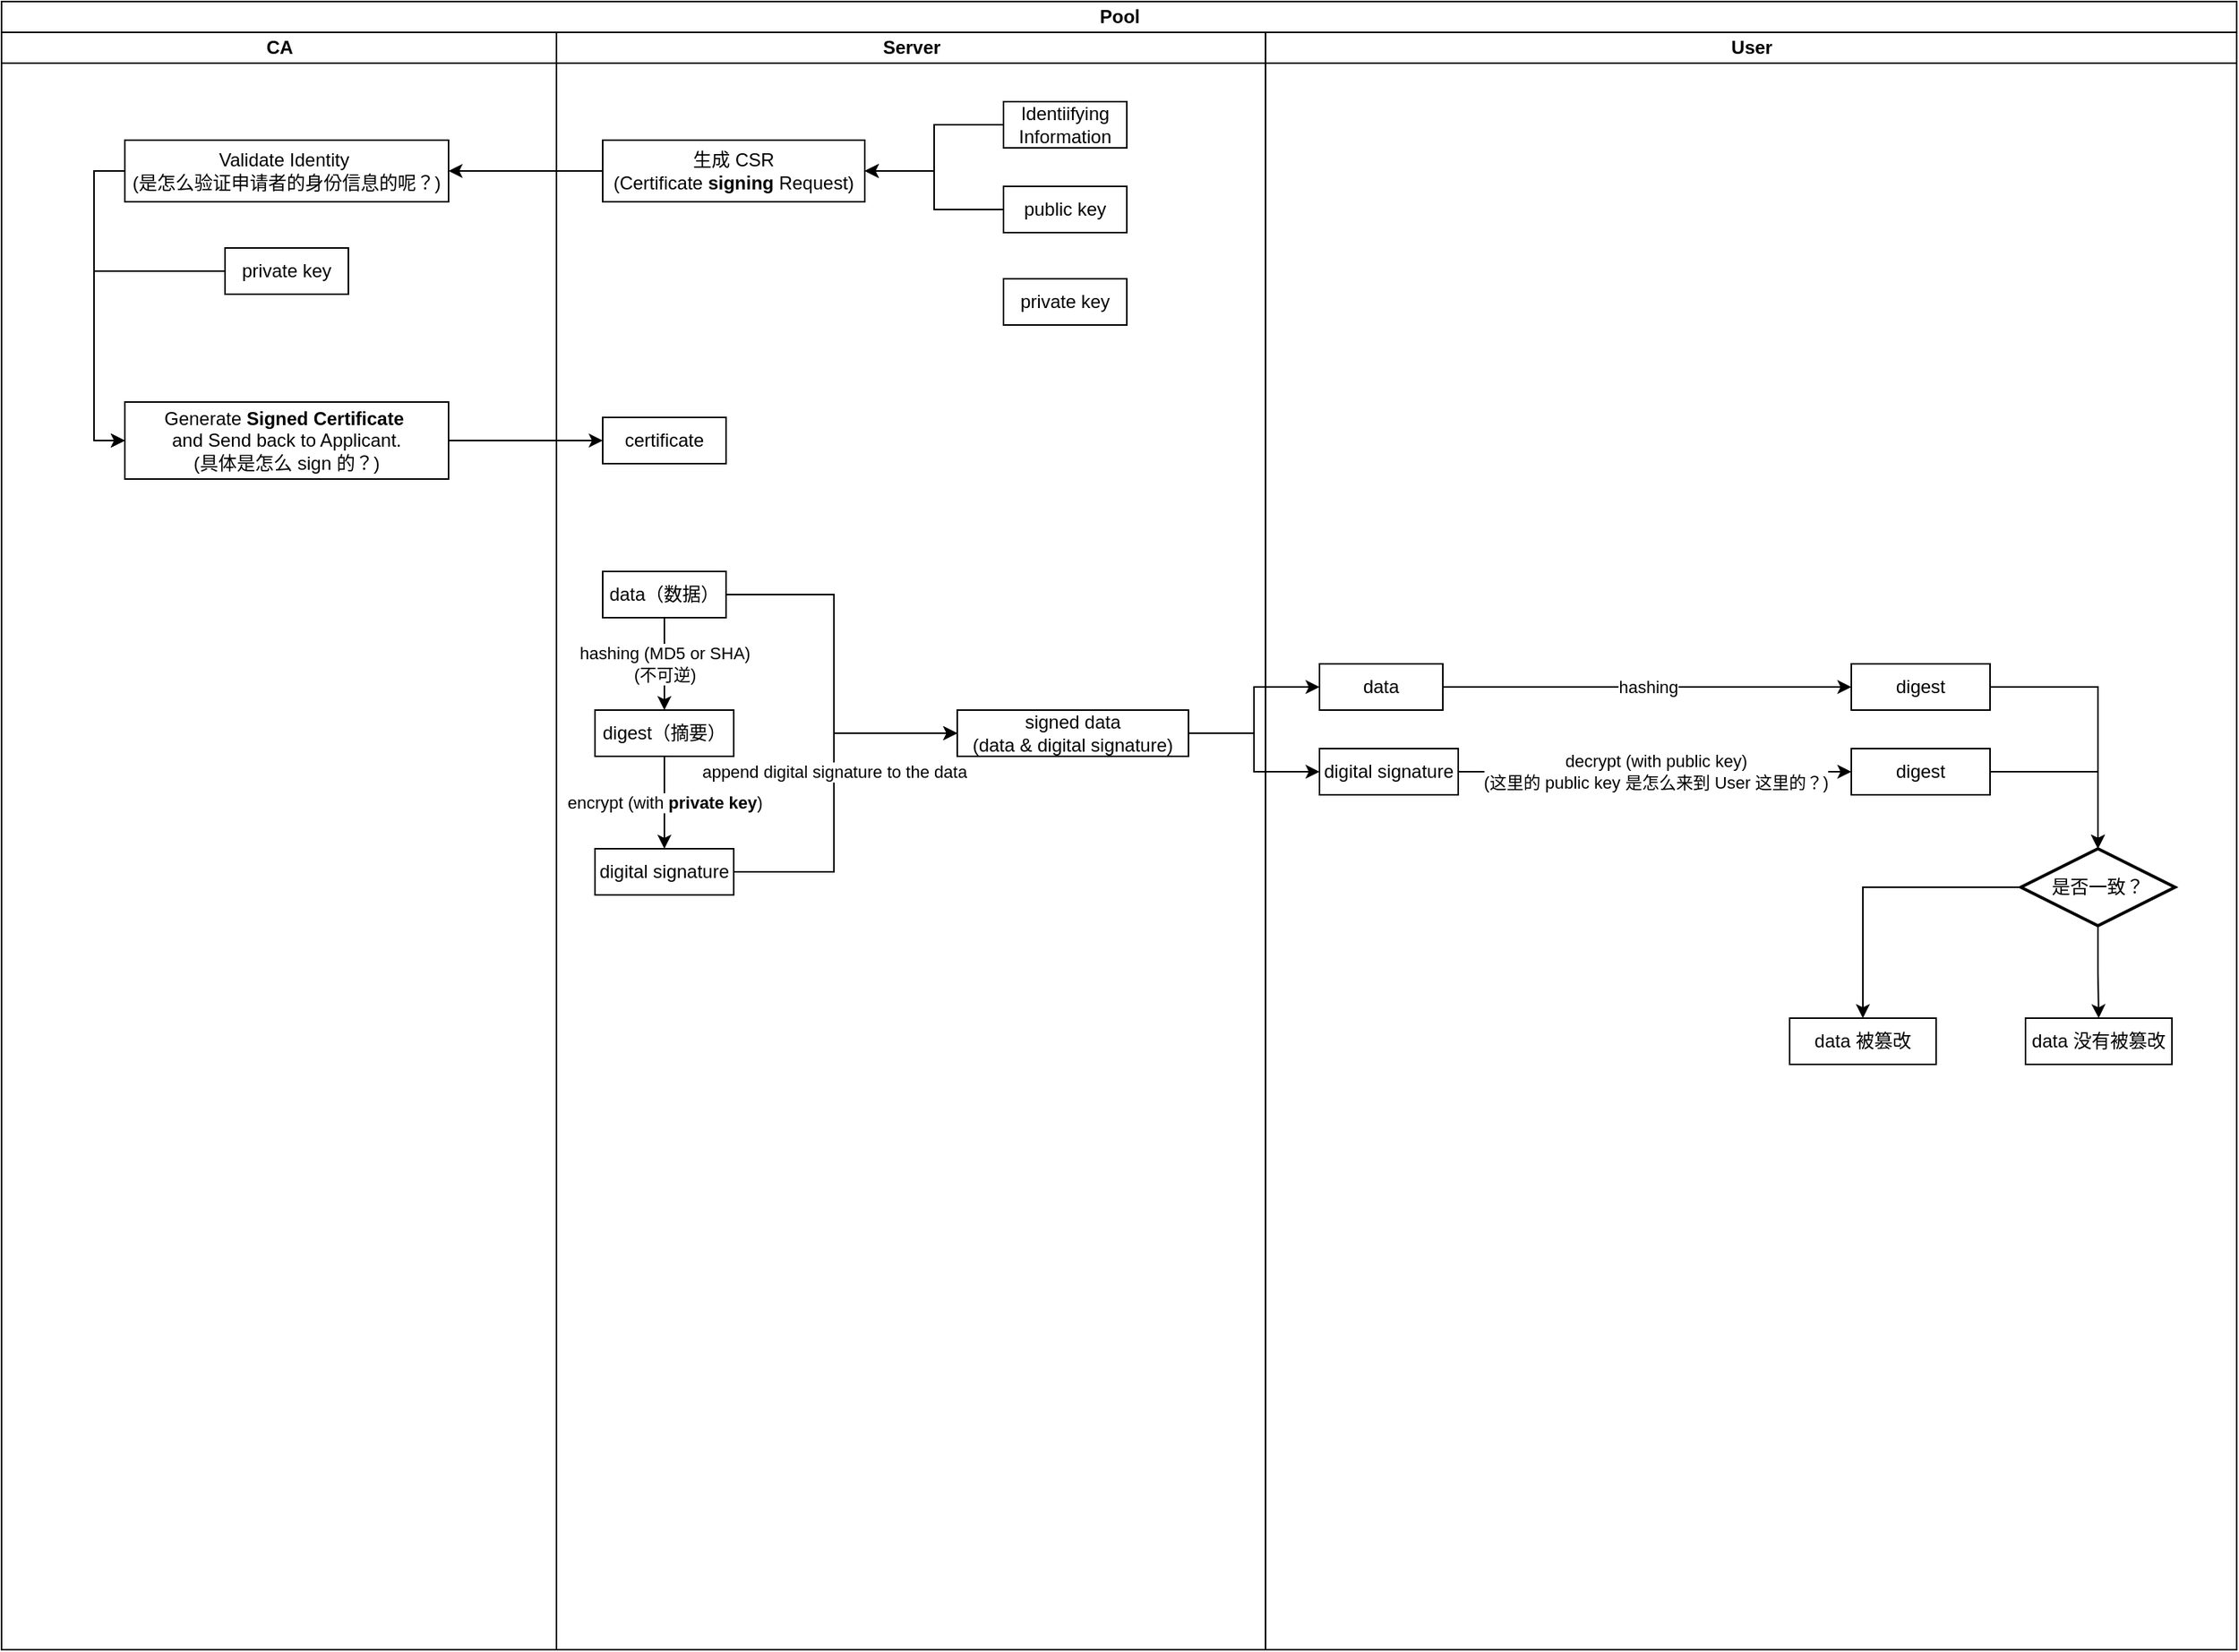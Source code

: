 <mxfile version="14.4.9" type="github"><diagram id="kgpKYQtTHZ0yAKxKKP6v" name="Page-1"><mxGraphModel dx="1422" dy="785" grid="1" gridSize="10" guides="1" tooltips="1" connect="1" arrows="1" fold="1" page="1" pageScale="1" pageWidth="850" pageHeight="1100" math="0" shadow="0"><root><mxCell id="0"/><mxCell id="1" parent="0"/><mxCell id="6Au5uzRVC5VlOYL2ylWA-2" value="Pool" style="swimlane;html=1;childLayout=stackLayout;resizeParent=1;resizeParentMax=0;startSize=20;" vertex="1" parent="1"><mxGeometry x="40" y="40" width="1450" height="1070" as="geometry"><mxRectangle x="40" y="40" width="60" height="20" as="alternateBounds"/></mxGeometry></mxCell><mxCell id="6Au5uzRVC5VlOYL2ylWA-3" value="CA" style="swimlane;html=1;startSize=20;" vertex="1" parent="6Au5uzRVC5VlOYL2ylWA-2"><mxGeometry y="20" width="360" height="1050" as="geometry"><mxRectangle y="20" width="30" height="720" as="alternateBounds"/></mxGeometry></mxCell><mxCell id="6Au5uzRVC5VlOYL2ylWA-20" style="edgeStyle=orthogonalEdgeStyle;rounded=0;orthogonalLoop=1;jettySize=auto;html=1;exitX=0;exitY=0.5;exitDx=0;exitDy=0;entryX=0;entryY=0.5;entryDx=0;entryDy=0;" edge="1" parent="6Au5uzRVC5VlOYL2ylWA-3" source="6Au5uzRVC5VlOYL2ylWA-17" target="6Au5uzRVC5VlOYL2ylWA-19"><mxGeometry relative="1" as="geometry"/></mxCell><mxCell id="6Au5uzRVC5VlOYL2ylWA-17" value="Validate Identity&amp;nbsp;&lt;br&gt;(是怎么验证申请者的身份信息的呢？)" style="whiteSpace=wrap;html=1;" vertex="1" parent="6Au5uzRVC5VlOYL2ylWA-3"><mxGeometry x="80" y="70" width="210" height="40" as="geometry"/></mxCell><mxCell id="6Au5uzRVC5VlOYL2ylWA-25" style="edgeStyle=orthogonalEdgeStyle;rounded=0;orthogonalLoop=1;jettySize=auto;html=1;exitX=0;exitY=0.5;exitDx=0;exitDy=0;entryX=0;entryY=0.5;entryDx=0;entryDy=0;" edge="1" parent="6Au5uzRVC5VlOYL2ylWA-3" source="6Au5uzRVC5VlOYL2ylWA-18" target="6Au5uzRVC5VlOYL2ylWA-19"><mxGeometry relative="1" as="geometry"><Array as="points"><mxPoint x="60" y="155"/><mxPoint x="60" y="265"/></Array></mxGeometry></mxCell><mxCell id="6Au5uzRVC5VlOYL2ylWA-18" value="private key" style="whiteSpace=wrap;html=1;" vertex="1" parent="6Au5uzRVC5VlOYL2ylWA-3"><mxGeometry x="145" y="140" width="80" height="30" as="geometry"/></mxCell><mxCell id="6Au5uzRVC5VlOYL2ylWA-19" value="Generate &lt;b&gt;Signed Certificate&lt;/b&gt;&amp;nbsp;&lt;br&gt;and Send back to Applicant.&lt;br&gt;(具体是怎么 sign 的？)" style="whiteSpace=wrap;html=1;" vertex="1" parent="6Au5uzRVC5VlOYL2ylWA-3"><mxGeometry x="80" y="240" width="210" height="50" as="geometry"/></mxCell><mxCell id="6Au5uzRVC5VlOYL2ylWA-4" value="Server" style="swimlane;html=1;startSize=20;" vertex="1" parent="6Au5uzRVC5VlOYL2ylWA-2"><mxGeometry x="360" y="20" width="460" height="1050" as="geometry"/></mxCell><mxCell id="6Au5uzRVC5VlOYL2ylWA-27" value="hashing (MD5 or SHA)&lt;br&gt;(不可逆)" style="edgeStyle=orthogonalEdgeStyle;rounded=0;orthogonalLoop=1;jettySize=auto;html=1;exitX=0.5;exitY=1;exitDx=0;exitDy=0;entryX=0.5;entryY=0;entryDx=0;entryDy=0;" edge="1" parent="6Au5uzRVC5VlOYL2ylWA-4" source="6Au5uzRVC5VlOYL2ylWA-6" target="6Au5uzRVC5VlOYL2ylWA-9"><mxGeometry relative="1" as="geometry"/></mxCell><mxCell id="6Au5uzRVC5VlOYL2ylWA-30" style="edgeStyle=orthogonalEdgeStyle;rounded=0;orthogonalLoop=1;jettySize=auto;html=1;exitX=1;exitY=0.5;exitDx=0;exitDy=0;entryX=0;entryY=0.5;entryDx=0;entryDy=0;" edge="1" parent="6Au5uzRVC5VlOYL2ylWA-4" source="6Au5uzRVC5VlOYL2ylWA-6" target="6Au5uzRVC5VlOYL2ylWA-29"><mxGeometry relative="1" as="geometry"><Array as="points"><mxPoint x="180" y="365"/><mxPoint x="180" y="455"/></Array></mxGeometry></mxCell><mxCell id="6Au5uzRVC5VlOYL2ylWA-6" value="data（数据）" style="whiteSpace=wrap;html=1;" vertex="1" parent="6Au5uzRVC5VlOYL2ylWA-4"><mxGeometry x="30" y="350" width="80" height="30" as="geometry"/></mxCell><mxCell id="6Au5uzRVC5VlOYL2ylWA-28" value="encrypt (with &lt;b&gt;private key&lt;/b&gt;)" style="edgeStyle=orthogonalEdgeStyle;rounded=0;orthogonalLoop=1;jettySize=auto;html=1;exitX=0.5;exitY=1;exitDx=0;exitDy=0;entryX=0.5;entryY=0;entryDx=0;entryDy=0;" edge="1" parent="6Au5uzRVC5VlOYL2ylWA-4" source="6Au5uzRVC5VlOYL2ylWA-9" target="6Au5uzRVC5VlOYL2ylWA-10"><mxGeometry relative="1" as="geometry"/></mxCell><mxCell id="6Au5uzRVC5VlOYL2ylWA-9" value="digest（摘要）" style="whiteSpace=wrap;html=1;" vertex="1" parent="6Au5uzRVC5VlOYL2ylWA-4"><mxGeometry x="25" y="440" width="90" height="30" as="geometry"/></mxCell><mxCell id="6Au5uzRVC5VlOYL2ylWA-32" value="append&amp;nbsp;digital signature to the data" style="edgeStyle=orthogonalEdgeStyle;rounded=0;orthogonalLoop=1;jettySize=auto;html=1;exitX=1;exitY=0.5;exitDx=0;exitDy=0;entryX=0;entryY=0.5;entryDx=0;entryDy=0;" edge="1" parent="6Au5uzRVC5VlOYL2ylWA-4" source="6Au5uzRVC5VlOYL2ylWA-10" target="6Au5uzRVC5VlOYL2ylWA-29"><mxGeometry x="0.106" relative="1" as="geometry"><Array as="points"><mxPoint x="180" y="545"/><mxPoint x="180" y="455"/></Array><mxPoint as="offset"/></mxGeometry></mxCell><mxCell id="6Au5uzRVC5VlOYL2ylWA-10" value="digital signature" style="whiteSpace=wrap;html=1;" vertex="1" parent="6Au5uzRVC5VlOYL2ylWA-4"><mxGeometry x="25" y="530" width="90" height="30" as="geometry"/></mxCell><mxCell id="6Au5uzRVC5VlOYL2ylWA-16" style="edgeStyle=orthogonalEdgeStyle;rounded=0;orthogonalLoop=1;jettySize=auto;html=1;exitX=0;exitY=0.5;exitDx=0;exitDy=0;entryX=1;entryY=0.5;entryDx=0;entryDy=0;" edge="1" parent="6Au5uzRVC5VlOYL2ylWA-4" source="6Au5uzRVC5VlOYL2ylWA-12" target="6Au5uzRVC5VlOYL2ylWA-13"><mxGeometry relative="1" as="geometry"/></mxCell><mxCell id="6Au5uzRVC5VlOYL2ylWA-12" value="public key" style="whiteSpace=wrap;html=1;" vertex="1" parent="6Au5uzRVC5VlOYL2ylWA-4"><mxGeometry x="290" y="100" width="80" height="30" as="geometry"/></mxCell><mxCell id="6Au5uzRVC5VlOYL2ylWA-11" value="private key" style="whiteSpace=wrap;html=1;" vertex="1" parent="6Au5uzRVC5VlOYL2ylWA-4"><mxGeometry x="290" y="160" width="80" height="30" as="geometry"/></mxCell><mxCell id="6Au5uzRVC5VlOYL2ylWA-13" value="生成 CSR &lt;br&gt;(Certificate &lt;b&gt;signing&lt;/b&gt; Request)" style="whiteSpace=wrap;html=1;" vertex="1" parent="6Au5uzRVC5VlOYL2ylWA-4"><mxGeometry x="30" y="70" width="170" height="40" as="geometry"/></mxCell><mxCell id="6Au5uzRVC5VlOYL2ylWA-15" style="edgeStyle=orthogonalEdgeStyle;rounded=0;orthogonalLoop=1;jettySize=auto;html=1;exitX=0;exitY=0.5;exitDx=0;exitDy=0;entryX=1;entryY=0.5;entryDx=0;entryDy=0;" edge="1" parent="6Au5uzRVC5VlOYL2ylWA-4" source="6Au5uzRVC5VlOYL2ylWA-14" target="6Au5uzRVC5VlOYL2ylWA-13"><mxGeometry relative="1" as="geometry"/></mxCell><mxCell id="6Au5uzRVC5VlOYL2ylWA-14" value="Identiifying Information" style="whiteSpace=wrap;html=1;" vertex="1" parent="6Au5uzRVC5VlOYL2ylWA-4"><mxGeometry x="290" y="45" width="80" height="30" as="geometry"/></mxCell><mxCell id="6Au5uzRVC5VlOYL2ylWA-23" value="certificate" style="whiteSpace=wrap;html=1;" vertex="1" parent="6Au5uzRVC5VlOYL2ylWA-4"><mxGeometry x="30" y="250" width="80" height="30" as="geometry"/></mxCell><mxCell id="6Au5uzRVC5VlOYL2ylWA-29" value="signed data&lt;br&gt;(data &amp;amp; digital signature)" style="whiteSpace=wrap;html=1;" vertex="1" parent="6Au5uzRVC5VlOYL2ylWA-4"><mxGeometry x="260" y="440" width="150" height="30" as="geometry"/></mxCell><mxCell id="6Au5uzRVC5VlOYL2ylWA-5" value="User" style="swimlane;html=1;startSize=20;" vertex="1" parent="6Au5uzRVC5VlOYL2ylWA-2"><mxGeometry x="820" y="20" width="630" height="1050" as="geometry"><mxRectangle x="770" y="20" width="30" height="460" as="alternateBounds"/></mxGeometry></mxCell><mxCell id="6Au5uzRVC5VlOYL2ylWA-39" value="hashing" style="edgeStyle=orthogonalEdgeStyle;rounded=0;orthogonalLoop=1;jettySize=auto;html=1;exitX=1;exitY=0.5;exitDx=0;exitDy=0;" edge="1" parent="6Au5uzRVC5VlOYL2ylWA-5" source="6Au5uzRVC5VlOYL2ylWA-33" target="6Au5uzRVC5VlOYL2ylWA-38"><mxGeometry relative="1" as="geometry"/></mxCell><mxCell id="6Au5uzRVC5VlOYL2ylWA-33" value="data" style="whiteSpace=wrap;html=1;" vertex="1" parent="6Au5uzRVC5VlOYL2ylWA-5"><mxGeometry x="35" y="410" width="80" height="30" as="geometry"/></mxCell><mxCell id="6Au5uzRVC5VlOYL2ylWA-41" value="decrypt (with public key)&lt;br&gt;(这里的 public key 是怎么来到 User 这里的？)" style="edgeStyle=orthogonalEdgeStyle;rounded=0;orthogonalLoop=1;jettySize=auto;html=1;exitX=1;exitY=0.5;exitDx=0;exitDy=0;entryX=0;entryY=0.5;entryDx=0;entryDy=0;" edge="1" parent="6Au5uzRVC5VlOYL2ylWA-5" source="6Au5uzRVC5VlOYL2ylWA-35" target="6Au5uzRVC5VlOYL2ylWA-40"><mxGeometry relative="1" as="geometry"/></mxCell><mxCell id="6Au5uzRVC5VlOYL2ylWA-35" value="digital signature" style="whiteSpace=wrap;html=1;" vertex="1" parent="6Au5uzRVC5VlOYL2ylWA-5"><mxGeometry x="35" y="465" width="90" height="30" as="geometry"/></mxCell><mxCell id="6Au5uzRVC5VlOYL2ylWA-45" style="edgeStyle=orthogonalEdgeStyle;rounded=0;orthogonalLoop=1;jettySize=auto;html=1;exitX=1;exitY=0.5;exitDx=0;exitDy=0;entryX=0.5;entryY=0;entryDx=0;entryDy=0;entryPerimeter=0;" edge="1" parent="6Au5uzRVC5VlOYL2ylWA-5" source="6Au5uzRVC5VlOYL2ylWA-38" target="6Au5uzRVC5VlOYL2ylWA-42"><mxGeometry relative="1" as="geometry"/></mxCell><mxCell id="6Au5uzRVC5VlOYL2ylWA-38" value="digest" style="whiteSpace=wrap;html=1;" vertex="1" parent="6Au5uzRVC5VlOYL2ylWA-5"><mxGeometry x="380" y="410" width="90" height="30" as="geometry"/></mxCell><mxCell id="6Au5uzRVC5VlOYL2ylWA-43" style="edgeStyle=orthogonalEdgeStyle;rounded=0;orthogonalLoop=1;jettySize=auto;html=1;exitX=1;exitY=0.5;exitDx=0;exitDy=0;entryX=0.5;entryY=0;entryDx=0;entryDy=0;entryPerimeter=0;" edge="1" parent="6Au5uzRVC5VlOYL2ylWA-5" source="6Au5uzRVC5VlOYL2ylWA-40" target="6Au5uzRVC5VlOYL2ylWA-42"><mxGeometry relative="1" as="geometry"/></mxCell><mxCell id="6Au5uzRVC5VlOYL2ylWA-40" value="digest" style="whiteSpace=wrap;html=1;" vertex="1" parent="6Au5uzRVC5VlOYL2ylWA-5"><mxGeometry x="380" y="465" width="90" height="30" as="geometry"/></mxCell><mxCell id="6Au5uzRVC5VlOYL2ylWA-48" style="edgeStyle=orthogonalEdgeStyle;rounded=0;orthogonalLoop=1;jettySize=auto;html=1;exitX=0.5;exitY=1;exitDx=0;exitDy=0;exitPerimeter=0;entryX=0.5;entryY=0;entryDx=0;entryDy=0;" edge="1" parent="6Au5uzRVC5VlOYL2ylWA-5" source="6Au5uzRVC5VlOYL2ylWA-42" target="6Au5uzRVC5VlOYL2ylWA-46"><mxGeometry relative="1" as="geometry"/></mxCell><mxCell id="6Au5uzRVC5VlOYL2ylWA-49" style="edgeStyle=orthogonalEdgeStyle;rounded=0;orthogonalLoop=1;jettySize=auto;html=1;exitX=0;exitY=0.5;exitDx=0;exitDy=0;exitPerimeter=0;entryX=0.5;entryY=0;entryDx=0;entryDy=0;" edge="1" parent="6Au5uzRVC5VlOYL2ylWA-5" source="6Au5uzRVC5VlOYL2ylWA-42" target="6Au5uzRVC5VlOYL2ylWA-47"><mxGeometry relative="1" as="geometry"/></mxCell><mxCell id="6Au5uzRVC5VlOYL2ylWA-42" value="是否一致？" style="strokeWidth=2;html=1;shape=mxgraph.flowchart.decision;whiteSpace=wrap;" vertex="1" parent="6Au5uzRVC5VlOYL2ylWA-5"><mxGeometry x="490" y="530" width="100" height="50" as="geometry"/></mxCell><mxCell id="6Au5uzRVC5VlOYL2ylWA-46" value="data 没有被篡改" style="whiteSpace=wrap;html=1;" vertex="1" parent="6Au5uzRVC5VlOYL2ylWA-5"><mxGeometry x="493" y="640" width="95" height="30" as="geometry"/></mxCell><mxCell id="6Au5uzRVC5VlOYL2ylWA-47" value="data 被篡改" style="whiteSpace=wrap;html=1;" vertex="1" parent="6Au5uzRVC5VlOYL2ylWA-5"><mxGeometry x="340" y="640" width="95" height="30" as="geometry"/></mxCell><mxCell id="6Au5uzRVC5VlOYL2ylWA-22" style="edgeStyle=orthogonalEdgeStyle;rounded=0;orthogonalLoop=1;jettySize=auto;html=1;exitX=0;exitY=0.5;exitDx=0;exitDy=0;entryX=1;entryY=0.5;entryDx=0;entryDy=0;" edge="1" parent="6Au5uzRVC5VlOYL2ylWA-2" source="6Au5uzRVC5VlOYL2ylWA-13" target="6Au5uzRVC5VlOYL2ylWA-17"><mxGeometry relative="1" as="geometry"/></mxCell><mxCell id="6Au5uzRVC5VlOYL2ylWA-24" style="edgeStyle=orthogonalEdgeStyle;rounded=0;orthogonalLoop=1;jettySize=auto;html=1;exitX=1;exitY=0.5;exitDx=0;exitDy=0;entryX=0;entryY=0.5;entryDx=0;entryDy=0;" edge="1" parent="6Au5uzRVC5VlOYL2ylWA-2" source="6Au5uzRVC5VlOYL2ylWA-19" target="6Au5uzRVC5VlOYL2ylWA-23"><mxGeometry relative="1" as="geometry"/></mxCell><mxCell id="6Au5uzRVC5VlOYL2ylWA-36" style="edgeStyle=orthogonalEdgeStyle;rounded=0;orthogonalLoop=1;jettySize=auto;html=1;exitX=1;exitY=0.5;exitDx=0;exitDy=0;entryX=0;entryY=0.5;entryDx=0;entryDy=0;" edge="1" parent="6Au5uzRVC5VlOYL2ylWA-2" source="6Au5uzRVC5VlOYL2ylWA-29" target="6Au5uzRVC5VlOYL2ylWA-33"><mxGeometry relative="1" as="geometry"/></mxCell><mxCell id="6Au5uzRVC5VlOYL2ylWA-37" style="edgeStyle=orthogonalEdgeStyle;rounded=0;orthogonalLoop=1;jettySize=auto;html=1;exitX=1;exitY=0.5;exitDx=0;exitDy=0;entryX=0;entryY=0.5;entryDx=0;entryDy=0;" edge="1" parent="6Au5uzRVC5VlOYL2ylWA-2" source="6Au5uzRVC5VlOYL2ylWA-29" target="6Au5uzRVC5VlOYL2ylWA-35"><mxGeometry relative="1" as="geometry"/></mxCell></root></mxGraphModel></diagram></mxfile>